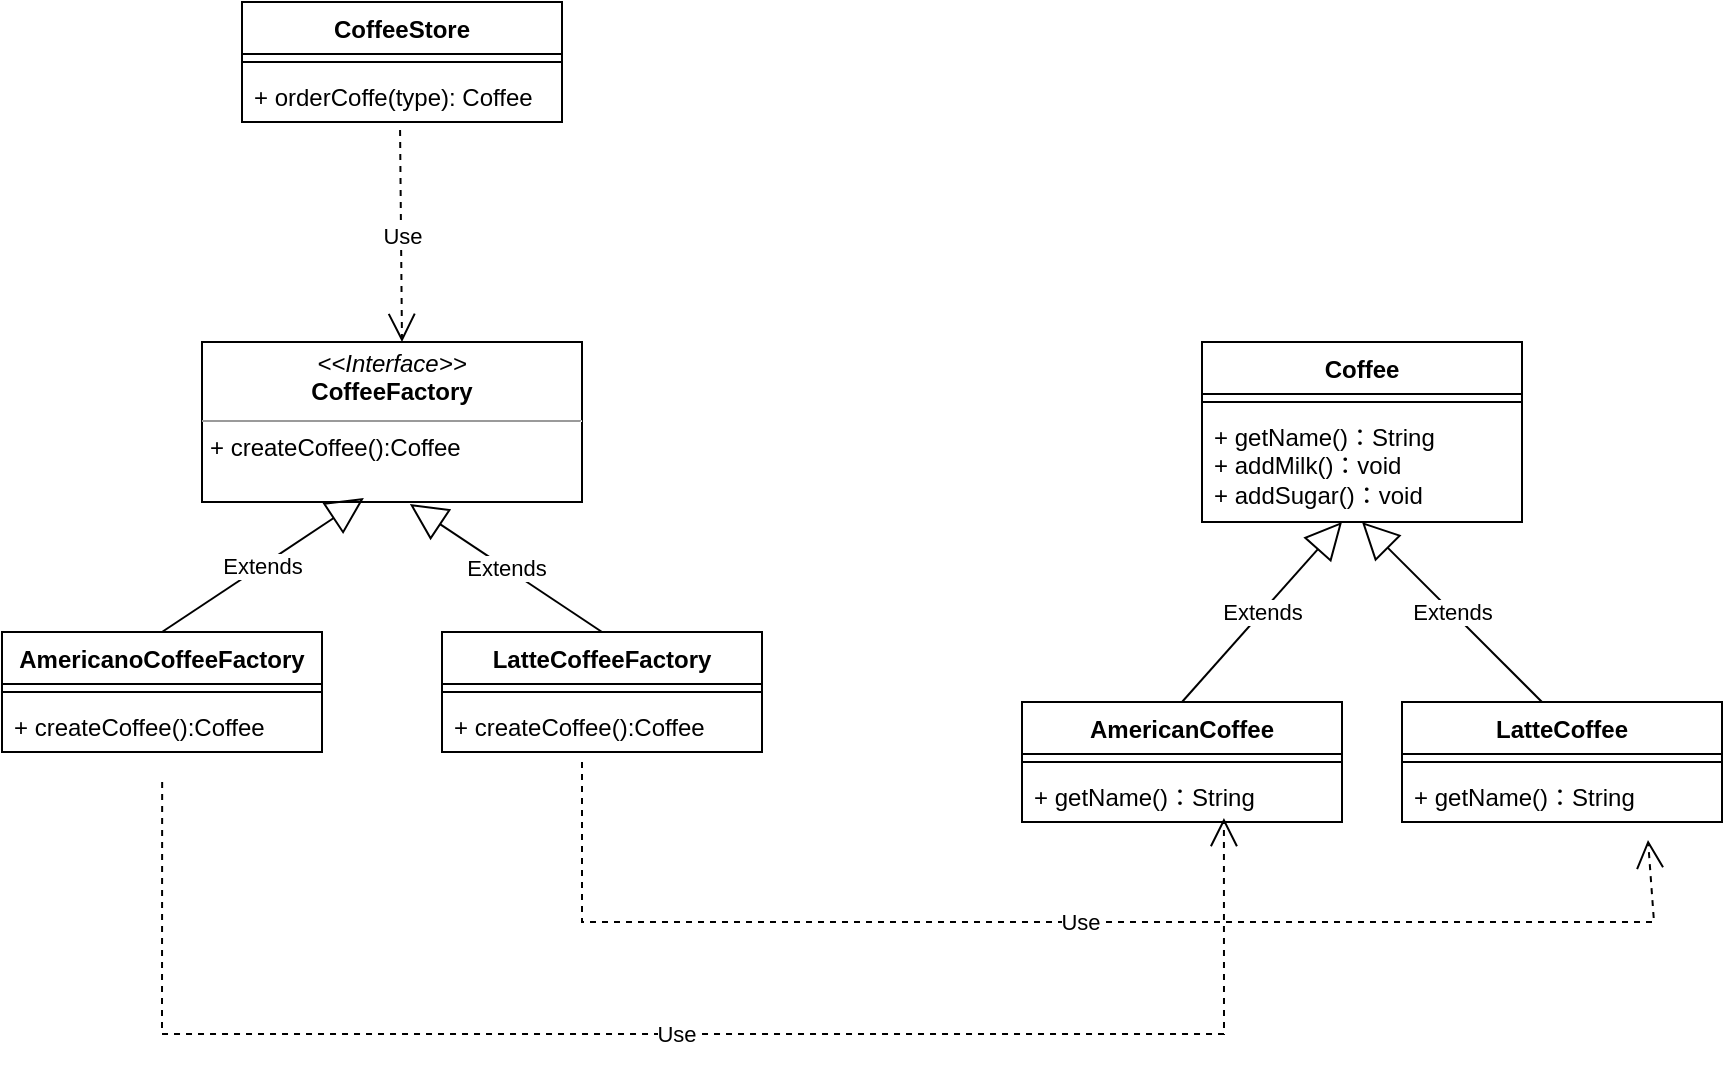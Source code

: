 <mxfile version="22.1.5" type="github">
  <diagram id="C5RBs43oDa-KdzZeNtuy" name="Page-1">
    <mxGraphModel dx="2026" dy="1145" grid="1" gridSize="10" guides="1" tooltips="1" connect="1" arrows="1" fold="1" page="1" pageScale="1" pageWidth="827" pageHeight="1169" math="0" shadow="0">
      <root>
        <mxCell id="WIyWlLk6GJQsqaUBKTNV-0" />
        <mxCell id="WIyWlLk6GJQsqaUBKTNV-1" parent="WIyWlLk6GJQsqaUBKTNV-0" />
        <mxCell id="uRsWpFPQPLpK1n2aEQTx-44" value="Coffee" style="swimlane;fontStyle=1;align=center;verticalAlign=top;childLayout=stackLayout;horizontal=1;startSize=26;horizontalStack=0;resizeParent=1;resizeParentMax=0;resizeLast=0;collapsible=1;marginBottom=0;whiteSpace=wrap;html=1;" vertex="1" parent="WIyWlLk6GJQsqaUBKTNV-1">
          <mxGeometry x="790" y="410" width="160" height="90" as="geometry" />
        </mxCell>
        <mxCell id="uRsWpFPQPLpK1n2aEQTx-45" value="" style="line;strokeWidth=1;fillColor=none;align=left;verticalAlign=middle;spacingTop=-1;spacingLeft=3;spacingRight=3;rotatable=0;labelPosition=right;points=[];portConstraint=eastwest;strokeColor=inherit;" vertex="1" parent="uRsWpFPQPLpK1n2aEQTx-44">
          <mxGeometry y="26" width="160" height="8" as="geometry" />
        </mxCell>
        <mxCell id="uRsWpFPQPLpK1n2aEQTx-46" value="+ getName()：String&lt;br&gt;+ addMilk()：void&lt;br&gt;+ addSugar()：void" style="text;strokeColor=none;fillColor=none;align=left;verticalAlign=top;spacingLeft=4;spacingRight=4;overflow=hidden;rotatable=0;points=[[0,0.5],[1,0.5]];portConstraint=eastwest;whiteSpace=wrap;html=1;" vertex="1" parent="uRsWpFPQPLpK1n2aEQTx-44">
          <mxGeometry y="34" width="160" height="56" as="geometry" />
        </mxCell>
        <mxCell id="uRsWpFPQPLpK1n2aEQTx-47" value="Extends" style="endArrow=block;endSize=16;endFill=0;html=1;rounded=0;" edge="1" parent="WIyWlLk6GJQsqaUBKTNV-1">
          <mxGeometry width="160" relative="1" as="geometry">
            <mxPoint x="960" y="590" as="sourcePoint" />
            <mxPoint x="870" y="500" as="targetPoint" />
          </mxGeometry>
        </mxCell>
        <mxCell id="uRsWpFPQPLpK1n2aEQTx-48" value="LatteCoffee" style="swimlane;fontStyle=1;align=center;verticalAlign=top;childLayout=stackLayout;horizontal=1;startSize=26;horizontalStack=0;resizeParent=1;resizeParentMax=0;resizeLast=0;collapsible=1;marginBottom=0;whiteSpace=wrap;html=1;" vertex="1" parent="WIyWlLk6GJQsqaUBKTNV-1">
          <mxGeometry x="890" y="590" width="160" height="60" as="geometry" />
        </mxCell>
        <mxCell id="uRsWpFPQPLpK1n2aEQTx-49" value="" style="line;strokeWidth=1;fillColor=none;align=left;verticalAlign=middle;spacingTop=-1;spacingLeft=3;spacingRight=3;rotatable=0;labelPosition=right;points=[];portConstraint=eastwest;strokeColor=inherit;" vertex="1" parent="uRsWpFPQPLpK1n2aEQTx-48">
          <mxGeometry y="26" width="160" height="8" as="geometry" />
        </mxCell>
        <mxCell id="uRsWpFPQPLpK1n2aEQTx-50" value="+ getName()：String" style="text;strokeColor=none;fillColor=none;align=left;verticalAlign=top;spacingLeft=4;spacingRight=4;overflow=hidden;rotatable=0;points=[[0,0.5],[1,0.5]];portConstraint=eastwest;whiteSpace=wrap;html=1;" vertex="1" parent="uRsWpFPQPLpK1n2aEQTx-48">
          <mxGeometry y="34" width="160" height="26" as="geometry" />
        </mxCell>
        <mxCell id="uRsWpFPQPLpK1n2aEQTx-51" value="AmericanCoffee" style="swimlane;fontStyle=1;align=center;verticalAlign=top;childLayout=stackLayout;horizontal=1;startSize=26;horizontalStack=0;resizeParent=1;resizeParentMax=0;resizeLast=0;collapsible=1;marginBottom=0;whiteSpace=wrap;html=1;" vertex="1" parent="WIyWlLk6GJQsqaUBKTNV-1">
          <mxGeometry x="700" y="590" width="160" height="60" as="geometry" />
        </mxCell>
        <mxCell id="uRsWpFPQPLpK1n2aEQTx-52" value="" style="line;strokeWidth=1;fillColor=none;align=left;verticalAlign=middle;spacingTop=-1;spacingLeft=3;spacingRight=3;rotatable=0;labelPosition=right;points=[];portConstraint=eastwest;strokeColor=inherit;" vertex="1" parent="uRsWpFPQPLpK1n2aEQTx-51">
          <mxGeometry y="26" width="160" height="8" as="geometry" />
        </mxCell>
        <mxCell id="uRsWpFPQPLpK1n2aEQTx-53" value="+ getName()：String" style="text;strokeColor=none;fillColor=none;align=left;verticalAlign=top;spacingLeft=4;spacingRight=4;overflow=hidden;rotatable=0;points=[[0,0.5],[1,0.5]];portConstraint=eastwest;whiteSpace=wrap;html=1;" vertex="1" parent="uRsWpFPQPLpK1n2aEQTx-51">
          <mxGeometry y="34" width="160" height="26" as="geometry" />
        </mxCell>
        <mxCell id="uRsWpFPQPLpK1n2aEQTx-54" value="Extends" style="endArrow=block;endSize=16;endFill=0;html=1;rounded=0;entryX=0.519;entryY=1.089;entryDx=0;entryDy=0;entryPerimeter=0;exitX=0.5;exitY=0;exitDx=0;exitDy=0;" edge="1" parent="WIyWlLk6GJQsqaUBKTNV-1" source="uRsWpFPQPLpK1n2aEQTx-51">
          <mxGeometry width="160" relative="1" as="geometry">
            <mxPoint x="947" y="585" as="sourcePoint" />
            <mxPoint x="860" y="500" as="targetPoint" />
          </mxGeometry>
        </mxCell>
        <mxCell id="uRsWpFPQPLpK1n2aEQTx-55" value="CoffeeStore&lt;br&gt;" style="swimlane;fontStyle=1;align=center;verticalAlign=top;childLayout=stackLayout;horizontal=1;startSize=26;horizontalStack=0;resizeParent=1;resizeParentMax=0;resizeLast=0;collapsible=1;marginBottom=0;whiteSpace=wrap;html=1;" vertex="1" parent="WIyWlLk6GJQsqaUBKTNV-1">
          <mxGeometry x="310" y="240" width="160" height="60" as="geometry" />
        </mxCell>
        <mxCell id="uRsWpFPQPLpK1n2aEQTx-56" value="" style="line;strokeWidth=1;fillColor=none;align=left;verticalAlign=middle;spacingTop=-1;spacingLeft=3;spacingRight=3;rotatable=0;labelPosition=right;points=[];portConstraint=eastwest;strokeColor=inherit;" vertex="1" parent="uRsWpFPQPLpK1n2aEQTx-55">
          <mxGeometry y="26" width="160" height="8" as="geometry" />
        </mxCell>
        <mxCell id="uRsWpFPQPLpK1n2aEQTx-57" value="+ orderCoffe(type): Coffee" style="text;strokeColor=none;fillColor=none;align=left;verticalAlign=top;spacingLeft=4;spacingRight=4;overflow=hidden;rotatable=0;points=[[0,0.5],[1,0.5]];portConstraint=eastwest;whiteSpace=wrap;html=1;" vertex="1" parent="uRsWpFPQPLpK1n2aEQTx-55">
          <mxGeometry y="34" width="160" height="26" as="geometry" />
        </mxCell>
        <mxCell id="uRsWpFPQPLpK1n2aEQTx-58" value="Use" style="endArrow=open;endSize=12;dashed=1;html=1;rounded=0;exitX=0.494;exitY=1.154;exitDx=0;exitDy=0;exitPerimeter=0;" edge="1" parent="WIyWlLk6GJQsqaUBKTNV-1" source="uRsWpFPQPLpK1n2aEQTx-57">
          <mxGeometry width="160" relative="1" as="geometry">
            <mxPoint x="404" y="448.99" as="sourcePoint" />
            <mxPoint x="390" y="410" as="targetPoint" />
          </mxGeometry>
        </mxCell>
        <mxCell id="uRsWpFPQPLpK1n2aEQTx-65" value="&lt;p style=&quot;margin:0px;margin-top:4px;text-align:center;&quot;&gt;&lt;i&gt;&amp;lt;&amp;lt;Interface&amp;gt;&amp;gt;&lt;/i&gt;&lt;br&gt;&lt;b&gt;CoffeeFactory&lt;/b&gt;&lt;/p&gt;&lt;hr size=&quot;1&quot;&gt;&lt;p style=&quot;margin:0px;margin-left:4px;&quot;&gt;+ createCoffee():Coffee&lt;/p&gt;" style="verticalAlign=top;align=left;overflow=fill;fontSize=12;fontFamily=Helvetica;html=1;whiteSpace=wrap;" vertex="1" parent="WIyWlLk6GJQsqaUBKTNV-1">
          <mxGeometry x="290" y="410" width="190" height="80" as="geometry" />
        </mxCell>
        <mxCell id="uRsWpFPQPLpK1n2aEQTx-66" style="edgeStyle=orthogonalEdgeStyle;rounded=0;orthogonalLoop=1;jettySize=auto;html=1;exitX=0.5;exitY=1;exitDx=0;exitDy=0;" edge="1" parent="WIyWlLk6GJQsqaUBKTNV-1" source="uRsWpFPQPLpK1n2aEQTx-65" target="uRsWpFPQPLpK1n2aEQTx-65">
          <mxGeometry relative="1" as="geometry" />
        </mxCell>
        <mxCell id="uRsWpFPQPLpK1n2aEQTx-71" value="AmericanoCoffeeFactory" style="swimlane;fontStyle=1;align=center;verticalAlign=top;childLayout=stackLayout;horizontal=1;startSize=26;horizontalStack=0;resizeParent=1;resizeParentMax=0;resizeLast=0;collapsible=1;marginBottom=0;whiteSpace=wrap;html=1;" vertex="1" parent="WIyWlLk6GJQsqaUBKTNV-1">
          <mxGeometry x="190" y="555" width="160" height="60" as="geometry" />
        </mxCell>
        <mxCell id="uRsWpFPQPLpK1n2aEQTx-73" value="" style="line;strokeWidth=1;fillColor=none;align=left;verticalAlign=middle;spacingTop=-1;spacingLeft=3;spacingRight=3;rotatable=0;labelPosition=right;points=[];portConstraint=eastwest;strokeColor=inherit;" vertex="1" parent="uRsWpFPQPLpK1n2aEQTx-71">
          <mxGeometry y="26" width="160" height="8" as="geometry" />
        </mxCell>
        <mxCell id="uRsWpFPQPLpK1n2aEQTx-74" value="+ createCoffee():Coffee" style="text;strokeColor=none;fillColor=none;align=left;verticalAlign=top;spacingLeft=4;spacingRight=4;overflow=hidden;rotatable=0;points=[[0,0.5],[1,0.5]];portConstraint=eastwest;whiteSpace=wrap;html=1;" vertex="1" parent="uRsWpFPQPLpK1n2aEQTx-71">
          <mxGeometry y="34" width="160" height="26" as="geometry" />
        </mxCell>
        <mxCell id="uRsWpFPQPLpK1n2aEQTx-76" value="LatteCoffeeFactory" style="swimlane;fontStyle=1;align=center;verticalAlign=top;childLayout=stackLayout;horizontal=1;startSize=26;horizontalStack=0;resizeParent=1;resizeParentMax=0;resizeLast=0;collapsible=1;marginBottom=0;whiteSpace=wrap;html=1;" vertex="1" parent="WIyWlLk6GJQsqaUBKTNV-1">
          <mxGeometry x="410" y="555" width="160" height="60" as="geometry" />
        </mxCell>
        <mxCell id="uRsWpFPQPLpK1n2aEQTx-77" value="" style="line;strokeWidth=1;fillColor=none;align=left;verticalAlign=middle;spacingTop=-1;spacingLeft=3;spacingRight=3;rotatable=0;labelPosition=right;points=[];portConstraint=eastwest;strokeColor=inherit;" vertex="1" parent="uRsWpFPQPLpK1n2aEQTx-76">
          <mxGeometry y="26" width="160" height="8" as="geometry" />
        </mxCell>
        <mxCell id="uRsWpFPQPLpK1n2aEQTx-78" value="+ createCoffee():Coffee" style="text;strokeColor=none;fillColor=none;align=left;verticalAlign=top;spacingLeft=4;spacingRight=4;overflow=hidden;rotatable=0;points=[[0,0.5],[1,0.5]];portConstraint=eastwest;whiteSpace=wrap;html=1;" vertex="1" parent="uRsWpFPQPLpK1n2aEQTx-76">
          <mxGeometry y="34" width="160" height="26" as="geometry" />
        </mxCell>
        <mxCell id="uRsWpFPQPLpK1n2aEQTx-79" value="Extends" style="endArrow=block;endSize=16;endFill=0;html=1;rounded=0;exitX=0.5;exitY=0;exitDx=0;exitDy=0;entryX=0.426;entryY=0.975;entryDx=0;entryDy=0;entryPerimeter=0;" edge="1" parent="WIyWlLk6GJQsqaUBKTNV-1" source="uRsWpFPQPLpK1n2aEQTx-71" target="uRsWpFPQPLpK1n2aEQTx-65">
          <mxGeometry width="160" relative="1" as="geometry">
            <mxPoint x="170" y="465" as="sourcePoint" />
            <mxPoint x="390" y="490" as="targetPoint" />
          </mxGeometry>
        </mxCell>
        <mxCell id="uRsWpFPQPLpK1n2aEQTx-80" value="Extends" style="endArrow=block;endSize=16;endFill=0;html=1;rounded=0;exitX=0.5;exitY=0;exitDx=0;exitDy=0;entryX=0.547;entryY=1.013;entryDx=0;entryDy=0;entryPerimeter=0;" edge="1" parent="WIyWlLk6GJQsqaUBKTNV-1" source="uRsWpFPQPLpK1n2aEQTx-76" target="uRsWpFPQPLpK1n2aEQTx-65">
          <mxGeometry width="160" relative="1" as="geometry">
            <mxPoint x="280" y="565" as="sourcePoint" />
            <mxPoint x="381" y="498" as="targetPoint" />
          </mxGeometry>
        </mxCell>
        <mxCell id="uRsWpFPQPLpK1n2aEQTx-81" value="Use" style="endArrow=open;endSize=12;dashed=1;html=1;rounded=0;exitX=0.463;exitY=0.962;exitDx=0;exitDy=0;exitPerimeter=0;entryX=0.631;entryY=0.923;entryDx=0;entryDy=0;entryPerimeter=0;" edge="1" parent="WIyWlLk6GJQsqaUBKTNV-1" target="uRsWpFPQPLpK1n2aEQTx-53">
          <mxGeometry width="160" relative="1" as="geometry">
            <mxPoint x="270.08" y="630.002" as="sourcePoint" />
            <mxPoint x="802.96" y="668.98" as="targetPoint" />
            <Array as="points">
              <mxPoint x="270" y="755.99" />
              <mxPoint x="801" y="756" />
            </Array>
          </mxGeometry>
        </mxCell>
        <mxCell id="uRsWpFPQPLpK1n2aEQTx-82" value="Use" style="endArrow=open;endSize=12;dashed=1;html=1;rounded=0;exitX=0.463;exitY=0.962;exitDx=0;exitDy=0;exitPerimeter=0;entryX=0.606;entryY=1.115;entryDx=0;entryDy=0;entryPerimeter=0;" edge="1" parent="WIyWlLk6GJQsqaUBKTNV-1">
          <mxGeometry width="160" relative="1" as="geometry">
            <mxPoint x="480" y="620" as="sourcePoint" />
            <mxPoint x="1013" y="659" as="targetPoint" />
            <Array as="points">
              <mxPoint x="480" y="700" />
              <mxPoint x="1016" y="700" />
            </Array>
          </mxGeometry>
        </mxCell>
      </root>
    </mxGraphModel>
  </diagram>
</mxfile>

